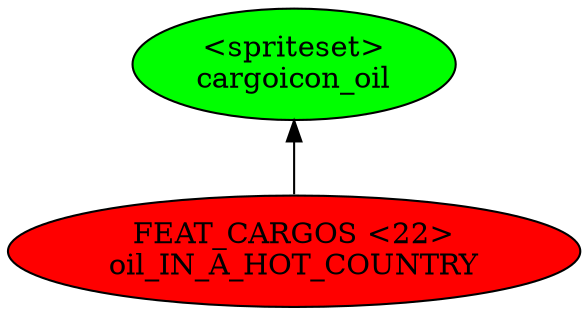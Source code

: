 digraph {
rankdir="BT"
cargoicon_oil [fillcolor=green style="filled" label="<spriteset>\ncargoicon_oil"]
oil_IN_A_HOT_COUNTRY [fillcolor=red style="filled" label="FEAT_CARGOS <22>\noil_IN_A_HOT_COUNTRY"]
oil_IN_A_HOT_COUNTRY->cargoicon_oil
}
